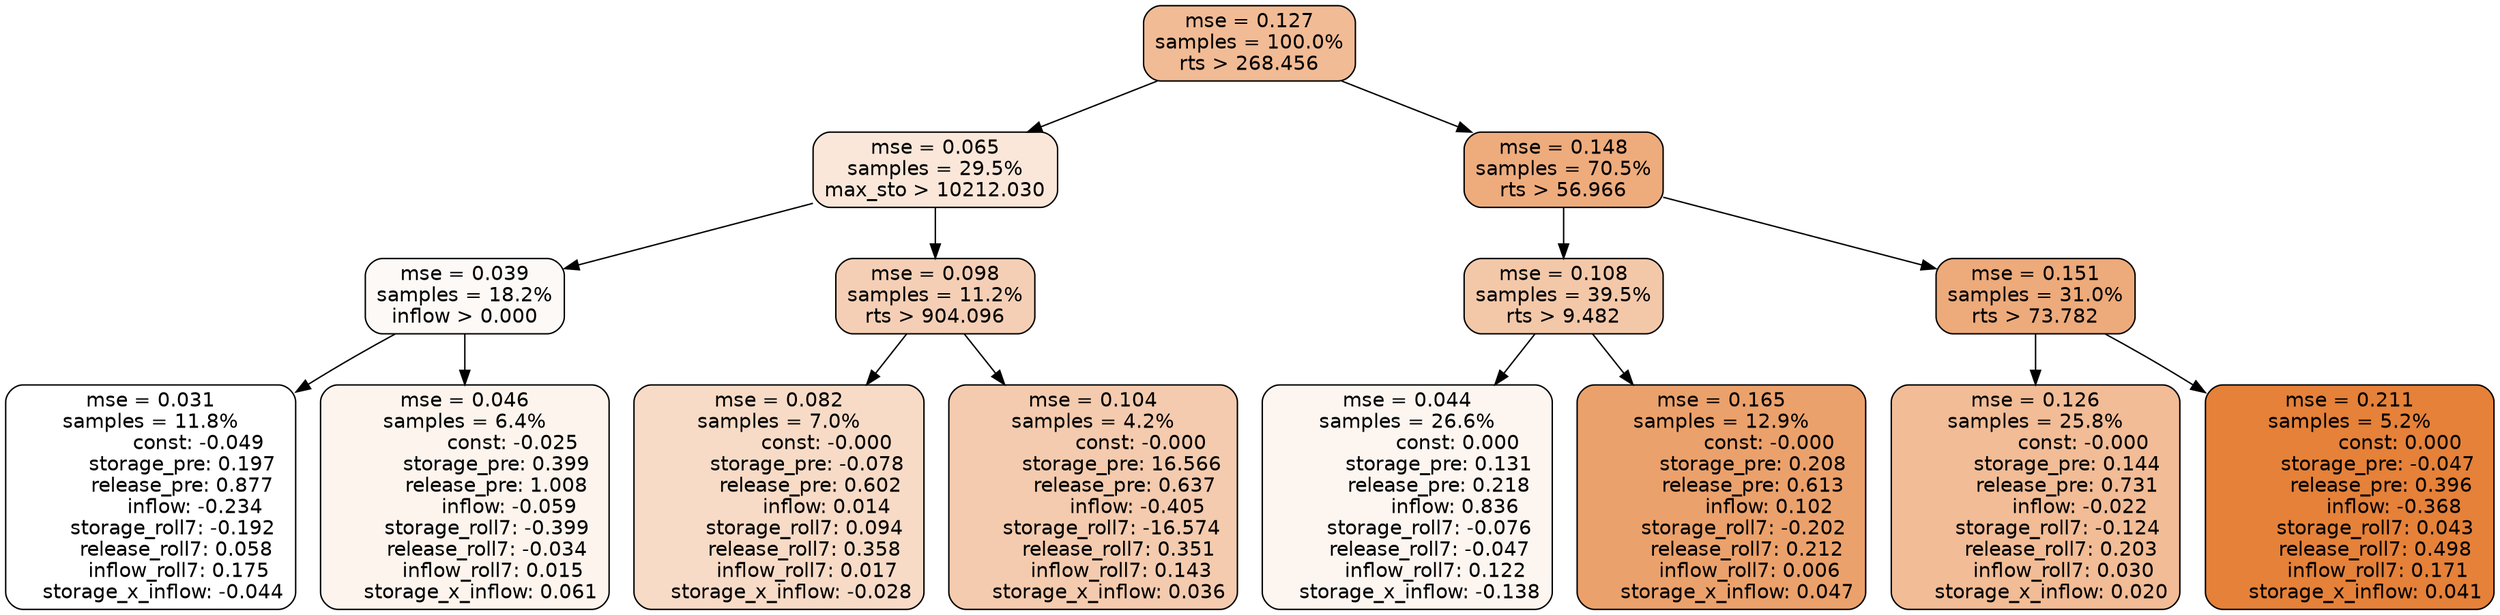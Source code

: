 digraph tree {
node [shape=rectangle, style="filled, rounded", color="black", fontname=helvetica] ;
edge [fontname=helvetica] ;
	"0" [label="mse = 0.127
samples = 100.0%
rts > 268.456", fillcolor="#f1bb95"]
	"8" [label="mse = 0.065
samples = 29.5%
max_sto > 10212.030", fillcolor="#fae7d9"]
	"1" [label="mse = 0.148
samples = 70.5%
rts > 56.966", fillcolor="#eeac7d"]
	"9" [label="mse = 0.039
samples = 18.2%
inflow > 0.000", fillcolor="#fdf9f6"]
	"12" [label="mse = 0.098
samples = 11.2%
rts > 904.096", fillcolor="#f5cfb5"]
	"2" [label="mse = 0.108
samples = 39.5%
rts > 9.482", fillcolor="#f3c8a9"]
	"5" [label="mse = 0.151
samples = 31.0%
rts > 73.782", fillcolor="#edaa7a"]
	"10" [label="mse = 0.031
samples = 11.8%
               const: -0.049
          storage_pre: 0.197
          release_pre: 0.877
              inflow: -0.234
       storage_roll7: -0.192
        release_roll7: 0.058
         inflow_roll7: 0.175
    storage_x_inflow: -0.044", fillcolor="#ffffff"]
	"11" [label="mse = 0.046
samples = 6.4%
               const: -0.025
          storage_pre: 0.399
          release_pre: 1.008
              inflow: -0.059
       storage_roll7: -0.399
       release_roll7: -0.034
         inflow_roll7: 0.015
     storage_x_inflow: 0.061", fillcolor="#fcf4ed"]
	"13" [label="mse = 0.082
samples = 7.0%
               const: -0.000
         storage_pre: -0.078
          release_pre: 0.602
               inflow: 0.014
        storage_roll7: 0.094
        release_roll7: 0.358
         inflow_roll7: 0.017
    storage_x_inflow: -0.028", fillcolor="#f7dbc6"]
	"14" [label="mse = 0.104
samples = 4.2%
               const: -0.000
         storage_pre: 16.566
          release_pre: 0.637
              inflow: -0.405
      storage_roll7: -16.574
        release_roll7: 0.351
         inflow_roll7: 0.143
     storage_x_inflow: 0.036", fillcolor="#f4cbae"]
	"3" [label="mse = 0.044
samples = 26.6%
                const: 0.000
          storage_pre: 0.131
          release_pre: 0.218
               inflow: 0.836
       storage_roll7: -0.076
       release_roll7: -0.047
         inflow_roll7: 0.122
    storage_x_inflow: -0.138", fillcolor="#fdf5f0"]
	"4" [label="mse = 0.165
samples = 12.9%
               const: -0.000
          storage_pre: 0.208
          release_pre: 0.613
               inflow: 0.102
       storage_roll7: -0.202
        release_roll7: 0.212
         inflow_roll7: 0.006
     storage_x_inflow: 0.047", fillcolor="#eba16b"]
	"7" [label="mse = 0.126
samples = 25.8%
               const: -0.000
          storage_pre: 0.144
          release_pre: 0.731
              inflow: -0.022
       storage_roll7: -0.124
        release_roll7: 0.203
         inflow_roll7: 0.030
     storage_x_inflow: 0.020", fillcolor="#f1bc96"]
	"6" [label="mse = 0.211
samples = 5.2%
                const: 0.000
         storage_pre: -0.047
          release_pre: 0.396
              inflow: -0.368
        storage_roll7: 0.043
        release_roll7: 0.498
         inflow_roll7: 0.171
     storage_x_inflow: 0.041", fillcolor="#e58139"]

	"0" -> "1"
	"0" -> "8"
	"8" -> "9"
	"8" -> "12"
	"1" -> "2"
	"1" -> "5"
	"9" -> "10"
	"9" -> "11"
	"12" -> "13"
	"12" -> "14"
	"2" -> "3"
	"2" -> "4"
	"5" -> "6"
	"5" -> "7"
}